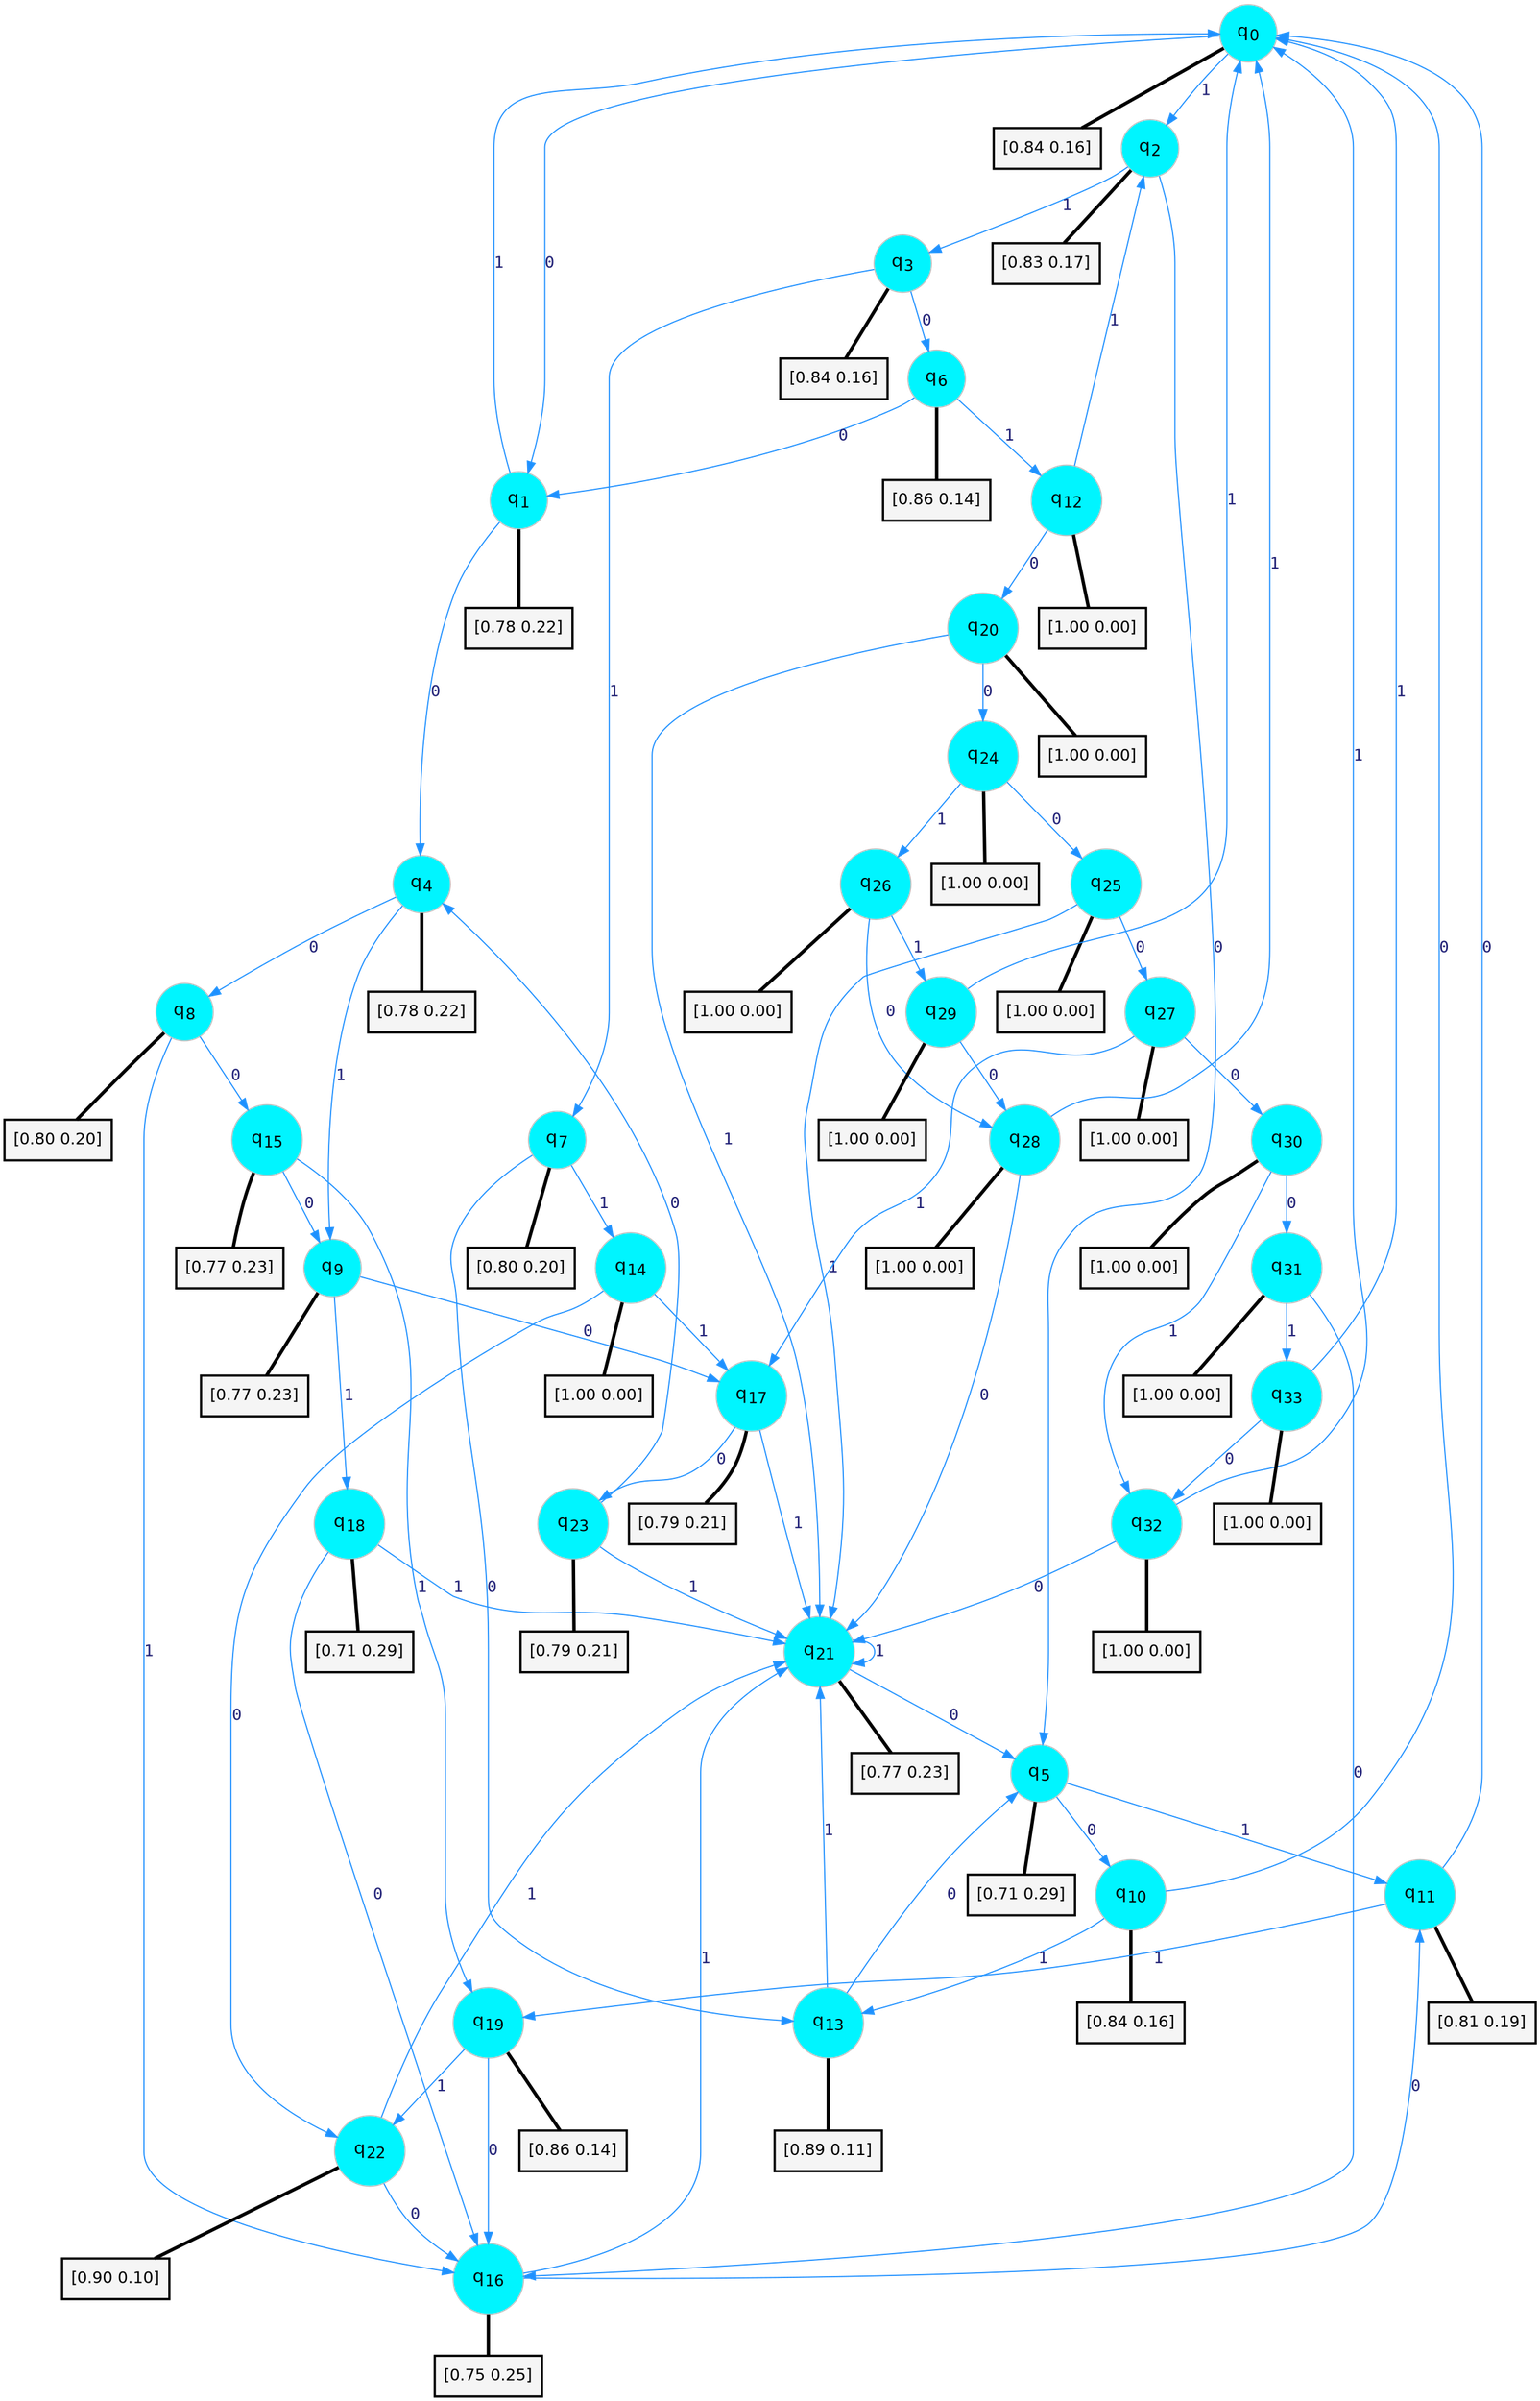 digraph G {
graph [
bgcolor=transparent, dpi=300, rankdir=TD, size="40,25"];
node [
color=gray, fillcolor=turquoise1, fontcolor=black, fontname=Helvetica, fontsize=16, fontweight=bold, shape=circle, style=filled];
edge [
arrowsize=1, color=dodgerblue1, fontcolor=midnightblue, fontname=courier, fontweight=bold, penwidth=1, style=solid, weight=20];
0[label=<q<SUB>0</SUB>>];
1[label=<q<SUB>1</SUB>>];
2[label=<q<SUB>2</SUB>>];
3[label=<q<SUB>3</SUB>>];
4[label=<q<SUB>4</SUB>>];
5[label=<q<SUB>5</SUB>>];
6[label=<q<SUB>6</SUB>>];
7[label=<q<SUB>7</SUB>>];
8[label=<q<SUB>8</SUB>>];
9[label=<q<SUB>9</SUB>>];
10[label=<q<SUB>10</SUB>>];
11[label=<q<SUB>11</SUB>>];
12[label=<q<SUB>12</SUB>>];
13[label=<q<SUB>13</SUB>>];
14[label=<q<SUB>14</SUB>>];
15[label=<q<SUB>15</SUB>>];
16[label=<q<SUB>16</SUB>>];
17[label=<q<SUB>17</SUB>>];
18[label=<q<SUB>18</SUB>>];
19[label=<q<SUB>19</SUB>>];
20[label=<q<SUB>20</SUB>>];
21[label=<q<SUB>21</SUB>>];
22[label=<q<SUB>22</SUB>>];
23[label=<q<SUB>23</SUB>>];
24[label=<q<SUB>24</SUB>>];
25[label=<q<SUB>25</SUB>>];
26[label=<q<SUB>26</SUB>>];
27[label=<q<SUB>27</SUB>>];
28[label=<q<SUB>28</SUB>>];
29[label=<q<SUB>29</SUB>>];
30[label=<q<SUB>30</SUB>>];
31[label=<q<SUB>31</SUB>>];
32[label=<q<SUB>32</SUB>>];
33[label=<q<SUB>33</SUB>>];
34[label="[0.84 0.16]", shape=box,fontcolor=black, fontname=Helvetica, fontsize=14, penwidth=2, fillcolor=whitesmoke,color=black];
35[label="[0.78 0.22]", shape=box,fontcolor=black, fontname=Helvetica, fontsize=14, penwidth=2, fillcolor=whitesmoke,color=black];
36[label="[0.83 0.17]", shape=box,fontcolor=black, fontname=Helvetica, fontsize=14, penwidth=2, fillcolor=whitesmoke,color=black];
37[label="[0.84 0.16]", shape=box,fontcolor=black, fontname=Helvetica, fontsize=14, penwidth=2, fillcolor=whitesmoke,color=black];
38[label="[0.78 0.22]", shape=box,fontcolor=black, fontname=Helvetica, fontsize=14, penwidth=2, fillcolor=whitesmoke,color=black];
39[label="[0.71 0.29]", shape=box,fontcolor=black, fontname=Helvetica, fontsize=14, penwidth=2, fillcolor=whitesmoke,color=black];
40[label="[0.86 0.14]", shape=box,fontcolor=black, fontname=Helvetica, fontsize=14, penwidth=2, fillcolor=whitesmoke,color=black];
41[label="[0.80 0.20]", shape=box,fontcolor=black, fontname=Helvetica, fontsize=14, penwidth=2, fillcolor=whitesmoke,color=black];
42[label="[0.80 0.20]", shape=box,fontcolor=black, fontname=Helvetica, fontsize=14, penwidth=2, fillcolor=whitesmoke,color=black];
43[label="[0.77 0.23]", shape=box,fontcolor=black, fontname=Helvetica, fontsize=14, penwidth=2, fillcolor=whitesmoke,color=black];
44[label="[0.84 0.16]", shape=box,fontcolor=black, fontname=Helvetica, fontsize=14, penwidth=2, fillcolor=whitesmoke,color=black];
45[label="[0.81 0.19]", shape=box,fontcolor=black, fontname=Helvetica, fontsize=14, penwidth=2, fillcolor=whitesmoke,color=black];
46[label="[1.00 0.00]", shape=box,fontcolor=black, fontname=Helvetica, fontsize=14, penwidth=2, fillcolor=whitesmoke,color=black];
47[label="[0.89 0.11]", shape=box,fontcolor=black, fontname=Helvetica, fontsize=14, penwidth=2, fillcolor=whitesmoke,color=black];
48[label="[1.00 0.00]", shape=box,fontcolor=black, fontname=Helvetica, fontsize=14, penwidth=2, fillcolor=whitesmoke,color=black];
49[label="[0.77 0.23]", shape=box,fontcolor=black, fontname=Helvetica, fontsize=14, penwidth=2, fillcolor=whitesmoke,color=black];
50[label="[0.75 0.25]", shape=box,fontcolor=black, fontname=Helvetica, fontsize=14, penwidth=2, fillcolor=whitesmoke,color=black];
51[label="[0.79 0.21]", shape=box,fontcolor=black, fontname=Helvetica, fontsize=14, penwidth=2, fillcolor=whitesmoke,color=black];
52[label="[0.71 0.29]", shape=box,fontcolor=black, fontname=Helvetica, fontsize=14, penwidth=2, fillcolor=whitesmoke,color=black];
53[label="[0.86 0.14]", shape=box,fontcolor=black, fontname=Helvetica, fontsize=14, penwidth=2, fillcolor=whitesmoke,color=black];
54[label="[1.00 0.00]", shape=box,fontcolor=black, fontname=Helvetica, fontsize=14, penwidth=2, fillcolor=whitesmoke,color=black];
55[label="[0.77 0.23]", shape=box,fontcolor=black, fontname=Helvetica, fontsize=14, penwidth=2, fillcolor=whitesmoke,color=black];
56[label="[0.90 0.10]", shape=box,fontcolor=black, fontname=Helvetica, fontsize=14, penwidth=2, fillcolor=whitesmoke,color=black];
57[label="[0.79 0.21]", shape=box,fontcolor=black, fontname=Helvetica, fontsize=14, penwidth=2, fillcolor=whitesmoke,color=black];
58[label="[1.00 0.00]", shape=box,fontcolor=black, fontname=Helvetica, fontsize=14, penwidth=2, fillcolor=whitesmoke,color=black];
59[label="[1.00 0.00]", shape=box,fontcolor=black, fontname=Helvetica, fontsize=14, penwidth=2, fillcolor=whitesmoke,color=black];
60[label="[1.00 0.00]", shape=box,fontcolor=black, fontname=Helvetica, fontsize=14, penwidth=2, fillcolor=whitesmoke,color=black];
61[label="[1.00 0.00]", shape=box,fontcolor=black, fontname=Helvetica, fontsize=14, penwidth=2, fillcolor=whitesmoke,color=black];
62[label="[1.00 0.00]", shape=box,fontcolor=black, fontname=Helvetica, fontsize=14, penwidth=2, fillcolor=whitesmoke,color=black];
63[label="[1.00 0.00]", shape=box,fontcolor=black, fontname=Helvetica, fontsize=14, penwidth=2, fillcolor=whitesmoke,color=black];
64[label="[1.00 0.00]", shape=box,fontcolor=black, fontname=Helvetica, fontsize=14, penwidth=2, fillcolor=whitesmoke,color=black];
65[label="[1.00 0.00]", shape=box,fontcolor=black, fontname=Helvetica, fontsize=14, penwidth=2, fillcolor=whitesmoke,color=black];
66[label="[1.00 0.00]", shape=box,fontcolor=black, fontname=Helvetica, fontsize=14, penwidth=2, fillcolor=whitesmoke,color=black];
67[label="[1.00 0.00]", shape=box,fontcolor=black, fontname=Helvetica, fontsize=14, penwidth=2, fillcolor=whitesmoke,color=black];
0->1 [label=0];
0->2 [label=1];
0->34 [arrowhead=none, penwidth=3,color=black];
1->4 [label=0];
1->0 [label=1];
1->35 [arrowhead=none, penwidth=3,color=black];
2->5 [label=0];
2->3 [label=1];
2->36 [arrowhead=none, penwidth=3,color=black];
3->6 [label=0];
3->7 [label=1];
3->37 [arrowhead=none, penwidth=3,color=black];
4->8 [label=0];
4->9 [label=1];
4->38 [arrowhead=none, penwidth=3,color=black];
5->10 [label=0];
5->11 [label=1];
5->39 [arrowhead=none, penwidth=3,color=black];
6->1 [label=0];
6->12 [label=1];
6->40 [arrowhead=none, penwidth=3,color=black];
7->13 [label=0];
7->14 [label=1];
7->41 [arrowhead=none, penwidth=3,color=black];
8->15 [label=0];
8->16 [label=1];
8->42 [arrowhead=none, penwidth=3,color=black];
9->17 [label=0];
9->18 [label=1];
9->43 [arrowhead=none, penwidth=3,color=black];
10->0 [label=0];
10->13 [label=1];
10->44 [arrowhead=none, penwidth=3,color=black];
11->0 [label=0];
11->19 [label=1];
11->45 [arrowhead=none, penwidth=3,color=black];
12->20 [label=0];
12->2 [label=1];
12->46 [arrowhead=none, penwidth=3,color=black];
13->5 [label=0];
13->21 [label=1];
13->47 [arrowhead=none, penwidth=3,color=black];
14->22 [label=0];
14->17 [label=1];
14->48 [arrowhead=none, penwidth=3,color=black];
15->9 [label=0];
15->19 [label=1];
15->49 [arrowhead=none, penwidth=3,color=black];
16->11 [label=0];
16->21 [label=1];
16->50 [arrowhead=none, penwidth=3,color=black];
17->23 [label=0];
17->21 [label=1];
17->51 [arrowhead=none, penwidth=3,color=black];
18->16 [label=0];
18->21 [label=1];
18->52 [arrowhead=none, penwidth=3,color=black];
19->16 [label=0];
19->22 [label=1];
19->53 [arrowhead=none, penwidth=3,color=black];
20->24 [label=0];
20->21 [label=1];
20->54 [arrowhead=none, penwidth=3,color=black];
21->5 [label=0];
21->21 [label=1];
21->55 [arrowhead=none, penwidth=3,color=black];
22->16 [label=0];
22->21 [label=1];
22->56 [arrowhead=none, penwidth=3,color=black];
23->4 [label=0];
23->21 [label=1];
23->57 [arrowhead=none, penwidth=3,color=black];
24->25 [label=0];
24->26 [label=1];
24->58 [arrowhead=none, penwidth=3,color=black];
25->27 [label=0];
25->21 [label=1];
25->59 [arrowhead=none, penwidth=3,color=black];
26->28 [label=0];
26->29 [label=1];
26->60 [arrowhead=none, penwidth=3,color=black];
27->30 [label=0];
27->17 [label=1];
27->61 [arrowhead=none, penwidth=3,color=black];
28->21 [label=0];
28->0 [label=1];
28->62 [arrowhead=none, penwidth=3,color=black];
29->28 [label=0];
29->0 [label=1];
29->63 [arrowhead=none, penwidth=3,color=black];
30->31 [label=0];
30->32 [label=1];
30->64 [arrowhead=none, penwidth=3,color=black];
31->16 [label=0];
31->33 [label=1];
31->65 [arrowhead=none, penwidth=3,color=black];
32->21 [label=0];
32->0 [label=1];
32->66 [arrowhead=none, penwidth=3,color=black];
33->32 [label=0];
33->0 [label=1];
33->67 [arrowhead=none, penwidth=3,color=black];
}
